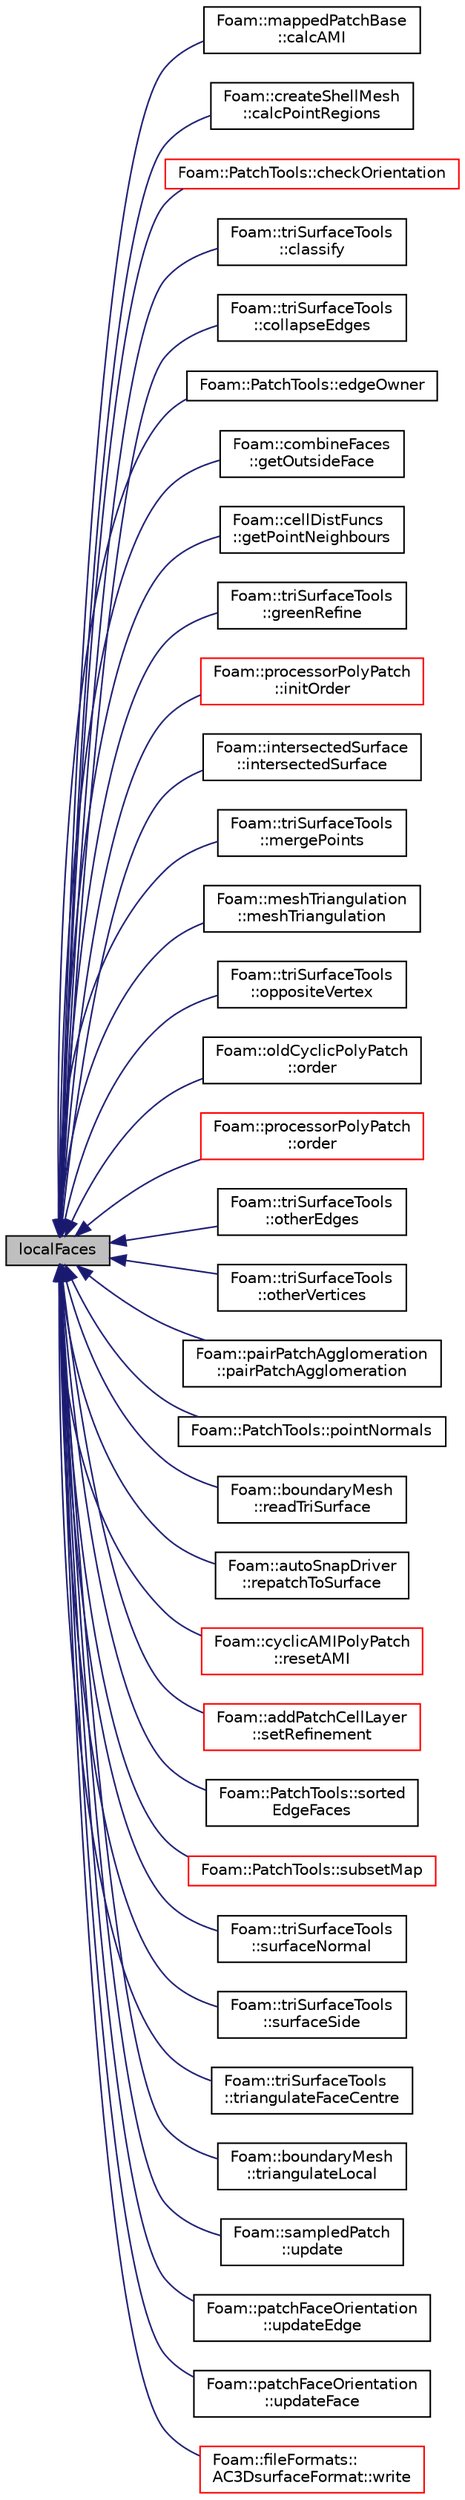digraph "localFaces"
{
  bgcolor="transparent";
  edge [fontname="Helvetica",fontsize="10",labelfontname="Helvetica",labelfontsize="10"];
  node [fontname="Helvetica",fontsize="10",shape=record];
  rankdir="LR";
  Node1 [label="localFaces",height=0.2,width=0.4,color="black", fillcolor="grey75", style="filled", fontcolor="black"];
  Node1 -> Node2 [dir="back",color="midnightblue",fontsize="10",style="solid",fontname="Helvetica"];
  Node2 [label="Foam::mappedPatchBase\l::calcAMI",height=0.2,width=0.4,color="black",URL="$a01420.html#afa9ee1ee09345abf9d30d18090559e42",tooltip="Calculate AMI interpolator. "];
  Node1 -> Node3 [dir="back",color="midnightblue",fontsize="10",style="solid",fontname="Helvetica"];
  Node3 [label="Foam::createShellMesh\l::calcPointRegions",height=0.2,width=0.4,color="black",URL="$a00435.html#abd09fd2558d9fc41e9a503ce2976fe5f",tooltip="Helper: calculate point regions. The point region is the. "];
  Node1 -> Node4 [dir="back",color="midnightblue",fontsize="10",style="solid",fontname="Helvetica"];
  Node4 [label="Foam::PatchTools::checkOrientation",height=0.2,width=0.4,color="red",URL="$a01814.html#a20f23e9ffe1102dccd75986b5435aef7",tooltip="Check for orientation issues. "];
  Node1 -> Node5 [dir="back",color="midnightblue",fontsize="10",style="solid",fontname="Helvetica"];
  Node5 [label="Foam::triSurfaceTools\l::classify",height=0.2,width=0.4,color="black",URL="$a02689.html#a6f0ceda49a3cd2fbd6ab9655fd370e03",tooltip="Test point on plane of triangle to see if on edge or point or inside. "];
  Node1 -> Node6 [dir="back",color="midnightblue",fontsize="10",style="solid",fontname="Helvetica"];
  Node6 [label="Foam::triSurfaceTools\l::collapseEdges",height=0.2,width=0.4,color="black",URL="$a02689.html#a5d5f37658655f0d947ff457a0d8f061c",tooltip="Create new triSurface by collapsing edges to specified. "];
  Node1 -> Node7 [dir="back",color="midnightblue",fontsize="10",style="solid",fontname="Helvetica"];
  Node7 [label="Foam::PatchTools::edgeOwner",height=0.2,width=0.4,color="black",URL="$a01814.html#ad485a4317976b8ac8e212a2013f7b5b4"];
  Node1 -> Node8 [dir="back",color="midnightblue",fontsize="10",style="solid",fontname="Helvetica"];
  Node8 [label="Foam::combineFaces\l::getOutsideFace",height=0.2,width=0.4,color="black",URL="$a00321.html#af695da5d6484dda0cf20307778b302f0",tooltip="Gets outside of patch as a face (in mesh point labels) "];
  Node1 -> Node9 [dir="back",color="midnightblue",fontsize="10",style="solid",fontname="Helvetica"];
  Node9 [label="Foam::cellDistFuncs\l::getPointNeighbours",height=0.2,width=0.4,color="black",URL="$a00212.html#aafabc2c0d34e3ffdee914c7b971cc76c",tooltip="Get faces sharing point with face on patch. "];
  Node1 -> Node10 [dir="back",color="midnightblue",fontsize="10",style="solid",fontname="Helvetica"];
  Node10 [label="Foam::triSurfaceTools\l::greenRefine",height=0.2,width=0.4,color="black",URL="$a02689.html#abfb8b3103f67e2652cfb672525ec5d43",tooltip="Refine edges by splitting to opposite vertex. "];
  Node1 -> Node11 [dir="back",color="midnightblue",fontsize="10",style="solid",fontname="Helvetica"];
  Node11 [label="Foam::processorPolyPatch\l::initOrder",height=0.2,width=0.4,color="red",URL="$a01994.html#aa56a1502e7574a1aa6661f68491bcb3c",tooltip="Initialize ordering for primitivePatch. Does not. "];
  Node1 -> Node12 [dir="back",color="midnightblue",fontsize="10",style="solid",fontname="Helvetica"];
  Node12 [label="Foam::intersectedSurface\l::intersectedSurface",height=0.2,width=0.4,color="black",URL="$a01165.html#a6e95ab0cf81f4521899580c0caaaf6e7",tooltip="Construct from surface and intersection. isFirstSurface is needed. "];
  Node1 -> Node13 [dir="back",color="midnightblue",fontsize="10",style="solid",fontname="Helvetica"];
  Node13 [label="Foam::triSurfaceTools\l::mergePoints",height=0.2,width=0.4,color="black",URL="$a02689.html#a44799249ec25a8721893cffeffcdec1f",tooltip="Merge points within distance. "];
  Node1 -> Node14 [dir="back",color="midnightblue",fontsize="10",style="solid",fontname="Helvetica"];
  Node14 [label="Foam::meshTriangulation\l::meshTriangulation",height=0.2,width=0.4,color="black",URL="$a01477.html#adc26bbba53e9c1d772cb4c2807351802",tooltip="Construct from selected mesh cell and region number to be used. "];
  Node1 -> Node15 [dir="back",color="midnightblue",fontsize="10",style="solid",fontname="Helvetica"];
  Node15 [label="Foam::triSurfaceTools\l::oppositeVertex",height=0.2,width=0.4,color="black",URL="$a02689.html#ad78556d7d01f6219bb13005e24171127",tooltip="Get vertex (local numbering) opposite edge. "];
  Node1 -> Node16 [dir="back",color="midnightblue",fontsize="10",style="solid",fontname="Helvetica"];
  Node16 [label="Foam::oldCyclicPolyPatch\l::order",height=0.2,width=0.4,color="black",URL="$a01704.html#a557fadfc4a0e74703deefb12da057df5",tooltip="Return new ordering for primitivePatch. "];
  Node1 -> Node17 [dir="back",color="midnightblue",fontsize="10",style="solid",fontname="Helvetica"];
  Node17 [label="Foam::processorPolyPatch\l::order",height=0.2,width=0.4,color="red",URL="$a01994.html#a557fadfc4a0e74703deefb12da057df5",tooltip="Return new ordering for primitivePatch. "];
  Node1 -> Node18 [dir="back",color="midnightblue",fontsize="10",style="solid",fontname="Helvetica"];
  Node18 [label="Foam::triSurfaceTools\l::otherEdges",height=0.2,width=0.4,color="black",URL="$a02689.html#a14072f92f44aace6299d016920273be5",tooltip="Get the two edges on faceI counterclockwise after edgeI. "];
  Node1 -> Node19 [dir="back",color="midnightblue",fontsize="10",style="solid",fontname="Helvetica"];
  Node19 [label="Foam::triSurfaceTools\l::otherVertices",height=0.2,width=0.4,color="black",URL="$a02689.html#a0a9cdecabb24a4d8fbed5a06696187da",tooltip="Get the two vertices (local numbering) on faceI counterclockwise. "];
  Node1 -> Node20 [dir="back",color="midnightblue",fontsize="10",style="solid",fontname="Helvetica"];
  Node20 [label="Foam::pairPatchAgglomeration\l::pairPatchAgglomeration",height=0.2,width=0.4,color="black",URL="$a01764.html#a8d94302d3592c1f0a629d9f43f6e688e",tooltip="Construct given mesh and controls. "];
  Node1 -> Node21 [dir="back",color="midnightblue",fontsize="10",style="solid",fontname="Helvetica"];
  Node21 [label="Foam::PatchTools::pointNormals",height=0.2,width=0.4,color="black",URL="$a01814.html#ab60186b13b96788288ecfa924a6950d2"];
  Node1 -> Node22 [dir="back",color="midnightblue",fontsize="10",style="solid",fontname="Helvetica"];
  Node22 [label="Foam::boundaryMesh\l::readTriSurface",height=0.2,width=0.4,color="black",URL="$a00151.html#a2ee25ae613c57256a825ff088edc0839",tooltip="Read from triSurface. "];
  Node1 -> Node23 [dir="back",color="midnightblue",fontsize="10",style="solid",fontname="Helvetica"];
  Node23 [label="Foam::autoSnapDriver\l::repatchToSurface",height=0.2,width=0.4,color="black",URL="$a00088.html#abf0c9c836463b6164ef331dce238b2fa",tooltip="Repatch faces according to surface nearest the face centre. "];
  Node1 -> Node24 [dir="back",color="midnightblue",fontsize="10",style="solid",fontname="Helvetica"];
  Node24 [label="Foam::cyclicAMIPolyPatch\l::resetAMI",height=0.2,width=0.4,color="red",URL="$a00474.html#ac378774325ececbf6413adfeeaa2a68f",tooltip="Reset the AMI interpolator. "];
  Node1 -> Node25 [dir="back",color="midnightblue",fontsize="10",style="solid",fontname="Helvetica"];
  Node25 [label="Foam::addPatchCellLayer\l::setRefinement",height=0.2,width=0.4,color="red",URL="$a00024.html#a9488cb0518f21b76444c508cc9658d64",tooltip="Play commands into polyTopoChange to create layers on top. "];
  Node1 -> Node26 [dir="back",color="midnightblue",fontsize="10",style="solid",fontname="Helvetica"];
  Node26 [label="Foam::PatchTools::sorted\lEdgeFaces",height=0.2,width=0.4,color="black",URL="$a01814.html#a6f45385fbdbafd55b359508624f4e84f"];
  Node1 -> Node27 [dir="back",color="midnightblue",fontsize="10",style="solid",fontname="Helvetica"];
  Node27 [label="Foam::PatchTools::subsetMap",height=0.2,width=0.4,color="red",URL="$a01814.html#a373cb19a7bfde8d155b317980839cf72",tooltip="Determine the mapping for a sub-patch. "];
  Node1 -> Node28 [dir="back",color="midnightblue",fontsize="10",style="solid",fontname="Helvetica"];
  Node28 [label="Foam::triSurfaceTools\l::surfaceNormal",height=0.2,width=0.4,color="black",URL="$a02689.html#a5a2f59dd14e51dca5fcbadd65696f1df",tooltip="Triangle (unit) normal. If nearest point to triangle on edge use. "];
  Node1 -> Node29 [dir="back",color="midnightblue",fontsize="10",style="solid",fontname="Helvetica"];
  Node29 [label="Foam::triSurfaceTools\l::surfaceSide",height=0.2,width=0.4,color="black",URL="$a02689.html#ac13accde68c814912f86ae34aacbb439",tooltip="Given nearest point (to sample) on surface determines which side. "];
  Node1 -> Node30 [dir="back",color="midnightblue",fontsize="10",style="solid",fontname="Helvetica"];
  Node30 [label="Foam::triSurfaceTools\l::triangulateFaceCentre",height=0.2,width=0.4,color="black",URL="$a02689.html#abf2be73c84828e0d5db6921bf8b57353",tooltip="Face-centre triangulation of (selected patches of) boundaryMesh. "];
  Node1 -> Node31 [dir="back",color="midnightblue",fontsize="10",style="solid",fontname="Helvetica"];
  Node31 [label="Foam::boundaryMesh\l::triangulateLocal",height=0.2,width=0.4,color="black",URL="$a00151.html#a225ee022161c9169e8058dece519bbcf",tooltip="Same as triangulate but in local vertex numbering. "];
  Node1 -> Node32 [dir="back",color="midnightblue",fontsize="10",style="solid",fontname="Helvetica"];
  Node32 [label="Foam::sampledPatch\l::update",height=0.2,width=0.4,color="black",URL="$a02225.html#aa2aac016e2bf7b5bd2b271786c2791aa",tooltip="Update the surface as required. "];
  Node1 -> Node33 [dir="back",color="midnightblue",fontsize="10",style="solid",fontname="Helvetica"];
  Node33 [label="Foam::patchFaceOrientation\l::updateEdge",height=0.2,width=0.4,color="black",URL="$a01794.html#a4f9ce8004e6fea55b1c2dce3c3c6e6ab",tooltip="Influence of face on edge. "];
  Node1 -> Node34 [dir="back",color="midnightblue",fontsize="10",style="solid",fontname="Helvetica"];
  Node34 [label="Foam::patchFaceOrientation\l::updateFace",height=0.2,width=0.4,color="black",URL="$a01794.html#a1e306814f69f522bb05cc93f2b510a14",tooltip="Influence of edge on face. "];
  Node1 -> Node35 [dir="back",color="midnightblue",fontsize="10",style="solid",fontname="Helvetica"];
  Node35 [label="Foam::fileFormats::\lAC3DsurfaceFormat::write",height=0.2,width=0.4,color="red",URL="$a00013.html#a2a1e1394d9dd8932b738248c123a267f",tooltip="Write surface mesh components by proxy. "];
}
